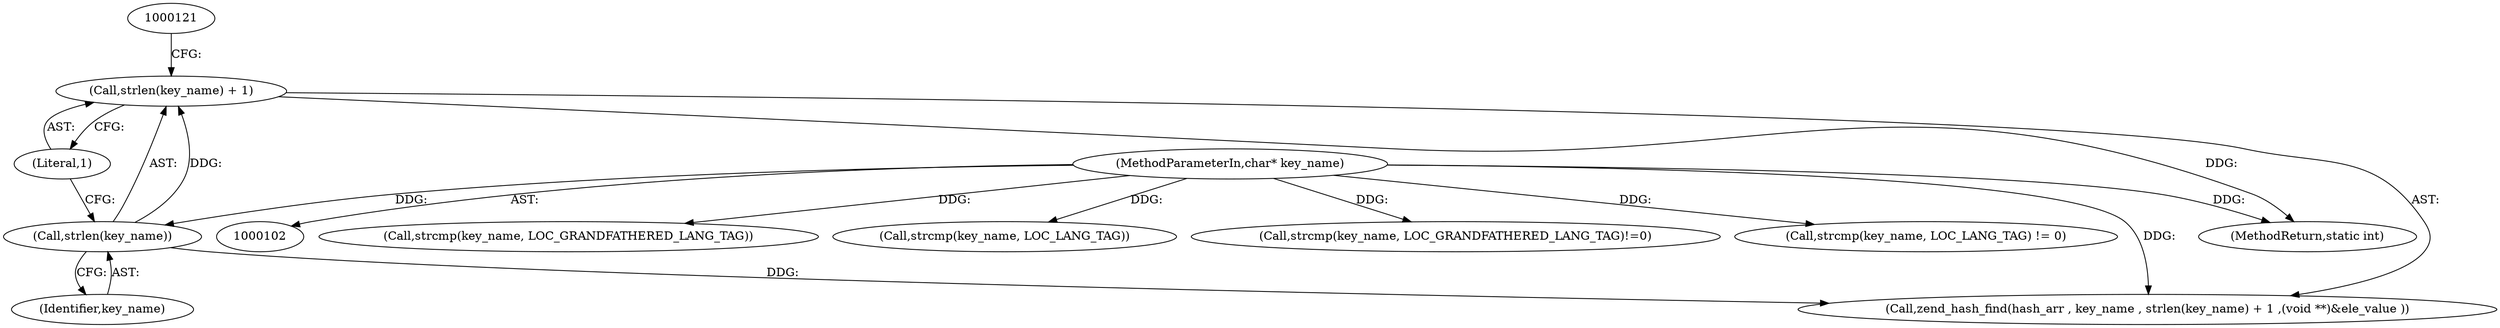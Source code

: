 digraph "0_php-src_97eff7eb57fc2320c267a949cffd622c38712484?w=1_15@API" {
"1000116" [label="(Call,strlen(key_name) + 1)"];
"1000117" [label="(Call,strlen(key_name))"];
"1000105" [label="(MethodParameterIn,char* key_name)"];
"1000116" [label="(Call,strlen(key_name) + 1)"];
"1000142" [label="(Call,strcmp(key_name, LOC_GRANDFATHERED_LANG_TAG))"];
"1000164" [label="(MethodReturn,static int)"];
"1000105" [label="(MethodParameterIn,char* key_name)"];
"1000117" [label="(Call,strlen(key_name))"];
"1000118" [label="(Identifier,key_name)"];
"1000137" [label="(Call,strcmp(key_name, LOC_LANG_TAG))"];
"1000119" [label="(Literal,1)"];
"1000113" [label="(Call,zend_hash_find(hash_arr , key_name , strlen(key_name) + 1 ,(void **)&ele_value ))"];
"1000141" [label="(Call,strcmp(key_name, LOC_GRANDFATHERED_LANG_TAG)!=0)"];
"1000136" [label="(Call,strcmp(key_name, LOC_LANG_TAG) != 0)"];
"1000116" -> "1000113"  [label="AST: "];
"1000116" -> "1000119"  [label="CFG: "];
"1000117" -> "1000116"  [label="AST: "];
"1000119" -> "1000116"  [label="AST: "];
"1000121" -> "1000116"  [label="CFG: "];
"1000116" -> "1000164"  [label="DDG: "];
"1000117" -> "1000116"  [label="DDG: "];
"1000117" -> "1000118"  [label="CFG: "];
"1000118" -> "1000117"  [label="AST: "];
"1000119" -> "1000117"  [label="CFG: "];
"1000117" -> "1000113"  [label="DDG: "];
"1000105" -> "1000117"  [label="DDG: "];
"1000105" -> "1000102"  [label="AST: "];
"1000105" -> "1000164"  [label="DDG: "];
"1000105" -> "1000113"  [label="DDG: "];
"1000105" -> "1000136"  [label="DDG: "];
"1000105" -> "1000137"  [label="DDG: "];
"1000105" -> "1000141"  [label="DDG: "];
"1000105" -> "1000142"  [label="DDG: "];
}
